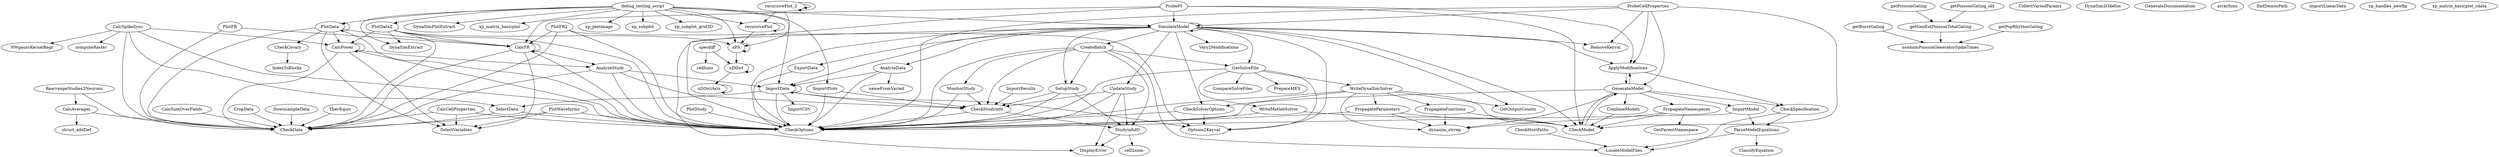 /* Created by mdot for Matlab */
digraph m2html {
  AnalyzeData -> CheckOptions;
  AnalyzeData -> ImportData;
  AnalyzeData -> nameFromVaried;
  AnalyzeStudy -> CheckData;
  AnalyzeStudy -> CheckOptions;
  AnalyzeStudy -> CheckStudyinfo;
  AnalyzeStudy -> ImportData;
  ApplyModifications -> CheckSpecification;
  ApplyModifications -> GenerateModel;
  CalcAverages -> CheckData;
  CalcAverages -> struct_addDef;
  CalcCellProperties -> CheckData;
  CalcCellProperties -> CheckOptions;
  CalcCellProperties -> SelectVariables;
  CalcFR -> AnalyzeStudy;
  CalcFR -> CalcFR;
  CalcFR -> CheckData;
  CalcFR -> CheckOptions;
  CalcFR -> SelectVariables;
  CalcPower -> AnalyzeStudy;
  CalcPower -> CalcPower;
  CalcPower -> CheckData;
  CalcPower -> CheckOptions;
  CalcPower -> SelectVariables;
  CalcSpikeSync -> CalcPower;
  CalcSpikeSync -> CheckData;
  CalcSpikeSync -> CheckOptions;
  CalcSpikeSync -> NWgaussKernelRegr;
  CalcSpikeSync -> SelectData;
  CalcSpikeSync -> computeRaster;
  CalcSumOverFields -> CheckData;
  CheckCovary -> IndexToBlocks;
  CheckHostPaths -> LocateModelFiles;
  CheckModel -> GenerateModel;
  CheckSolverOptions -> CheckOptions;
  CheckSolverOptions -> Options2Keyval;
  CheckSpecification -> LocateModelFiles;
  CheckSpecification -> ParseModelEquations;
  CheckStudyinfo -> CheckOptions;
  CheckStudyinfo -> StudyinfoIO;
  CombineModels -> CheckModel;
  CreateBatch -> CheckOptions;
  CreateBatch -> CheckStudyinfo;
  CreateBatch -> GetSolveFile;
  CreateBatch -> LocateModelFiles;
  CreateBatch -> MonitorStudy;
  CreateBatch -> SetupStudy;
  CreateBatch -> StudyinfoIO;
  CropData -> CheckData;
  DownsampleData -> CheckData;
  ExportData -> CheckOptions;
  GenerateModel -> ApplyModifications;
  GenerateModel -> CheckModel;
  GenerateModel -> CheckOptions;
  GenerateModel -> CheckSpecification;
  GenerateModel -> CombineModels;
  GenerateModel -> ImportModel;
  GenerateModel -> PropagateNamespaces;
  GenerateModel -> dynasim_strrep;
  GetSolveFile -> CheckOptions;
  GetSolveFile -> CompareSolveFiles;
  GetSolveFile -> Options2Keyval;
  GetSolveFile -> PrepareMEX;
  GetSolveFile -> WriteDynaSimSolver;
  GetSolveFile -> WriteMatlabSolver;
  ImportData -> CheckOptions;
  ImportData -> CheckStudyinfo;
  ImportData -> ImportCSV;
  ImportData -> ImportData;
  ImportData -> Options2Keyval;
  ImportData -> SelectData;
  ImportModel -> CheckOptions;
  ImportModel -> ParseModelEquations;
  ImportPlots -> CheckOptions;
  ImportPlots -> CheckStudyinfo;
  ImportResults -> CheckStudyinfo;
  MonitorStudy -> CheckOptions;
  MonitorStudy -> CheckStudyinfo;
  ParseModelEquations -> ClassifyEquation;
  ParseModelEquations -> LocateModelFiles;
  PlotData -> CalcFR;
  PlotData -> CalcPower;
  PlotData -> CheckCovary;
  PlotData -> CheckData;
  PlotData -> CheckOptions;
  PlotData -> PlotData;
  PlotData -> SelectVariables;
  PlotFR -> CalcFR;
  PlotFR -> CheckData;
  PlotFR2 -> CalcFR;
  PlotFR2 -> CheckData;
  PlotFR2 -> CheckOptions;
  PlotFR2 -> Options2Keyval;
  PlotStudy -> CheckOptions;
  PlotWaveforms -> CheckData;
  PlotWaveforms -> CheckOptions;
  PlotWaveforms -> SelectVariables;
  ProbeCellProperties -> ApplyModifications;
  ProbeCellProperties -> CheckModel;
  ProbeCellProperties -> CheckOptions;
  ProbeCellProperties -> GenerateModel;
  ProbeCellProperties -> RemoveKeyval;
  ProbeCellProperties -> SimulateModel;
  ProbeFI -> ApplyModifications;
  ProbeFI -> CalcFR;
  ProbeFI -> CheckModel;
  ProbeFI -> CheckOptions;
  ProbeFI -> SimulateModel;
  PropagateFunctions -> CheckModel;
  PropagateFunctions -> dynasim_strrep;
  PropagateNamespaces -> CheckModel;
  PropagateNamespaces -> GetParentNamespace;
  PropagateNamespaces -> dynasim_strrep;
  PropagateParameters -> CheckModel;
  PropagateParameters -> CheckOptions;
  PropagateParameters -> dynasim_strrep;
  RearrangeStudies2Neurons -> CalcAverages;
  RearrangeStudies2Neurons -> CheckData;
  SelectData -> CheckData;
  SelectData -> CheckOptions;
  SetupStudy -> CheckOptions;
  SetupStudy -> CheckStudyinfo;
  SetupStudy -> StudyinfoIO;
  SimulateModel -> AnalyzeData;
  SimulateModel -> ApplyModifications;
  SimulateModel -> CheckModel;
  SimulateModel -> CheckOptions;
  SimulateModel -> CheckSolverOptions;
  SimulateModel -> CreateBatch;
  SimulateModel -> DisplayError;
  SimulateModel -> ExportData;
  SimulateModel -> GetOutputCounts;
  SimulateModel -> GetSolveFile;
  SimulateModel -> ImportData;
  SimulateModel -> Options2Keyval;
  SimulateModel -> RemoveKeyval;
  SimulateModel -> SetupStudy;
  SimulateModel -> SimulateModel;
  SimulateModel -> UpdateStudy;
  SimulateModel -> Vary2Modifications;
  StudyinfoIO -> DisplayError;
  StudyinfoIO -> cell2num;
  ThevEquiv -> CheckData;
  UpdateStudy -> CheckOptions;
  UpdateStudy -> CheckStudyinfo;
  UpdateStudy -> DisplayError;
  UpdateStudy -> StudyinfoIO;
  WriteDynaSimSolver -> CheckModel;
  WriteDynaSimSolver -> CheckOptions;
  WriteDynaSimSolver -> CheckSolverOptions;
  WriteDynaSimSolver -> GetOutputCounts;
  WriteDynaSimSolver -> PropagateFunctions;
  WriteDynaSimSolver -> PropagateParameters;
  WriteDynaSimSolver -> dynasim_strrep;
  WriteMatlabSolver -> CheckModel;
  WriteMatlabSolver -> CheckOptions;
  getBurstGating -> nonhomPoissonGeneratorSpikeTimes;
  getGenExtPoissonTotalGating -> nonhomPoissonGeneratorSpikeTimes;
  getPoissonGating -> getGenExtPoissonTotalGating;
  getPoissonGating_old -> getGenExtPoissonTotalGating;
  getPopRhythmGating -> nonhomPoissonGeneratorSpikeTimes;
  specdiff -> cellfunu;
  specdiff -> nDDict;
  PlotData2 -> CalcFR;
  PlotData2 -> CalcPower;
  PlotData2 -> CheckData;
  PlotData2 -> CheckOptions;
  PlotData2 -> xPlt;
  PlotData2 -> DynaSimExtract;
  nDDict -> nDDict;
  nDDict -> nDDictAxis;
  recursivePlot -> recursivePlot;
  recursivePlot -> xPlt;
  recursivePlot_2 -> recursivePlot;
  recursivePlot_2 -> xPlt;
  xPlt -> nDDict;
  xPlt -> xPlt;
  nDDictAxis -> nDDictAxis;
  debug_testing_script -> ImportData;
  debug_testing_script -> ImportPlots;
  debug_testing_script -> PlotData;
  debug_testing_script -> SimulateModel;
  debug_testing_script -> PlotData2;
  debug_testing_script -> recursivePlot;
  debug_testing_script -> xPlt;
  debug_testing_script -> DynaSimExtract;
  debug_testing_script -> DynaSimPlotExtract;
  debug_testing_script -> xp_matrix_basicplot;
  debug_testing_script -> xp_plotimage;
  debug_testing_script -> xp_subplot;
  debug_testing_script -> xp_subplot_grid3D;
  recursivePlot_2 -> recursivePlot_2;
  recursivePlot_2 -> recursivePlot_2;

  AnalyzeData [URL="functions/AnalyzeData.html"];
  AnalyzeStudy [URL="functions/AnalyzeStudy.html"];
  ApplyModifications [URL="functions/ApplyModifications.html"];
  CalcAverages [URL="functions/CalcAverages.html"];
  CalcCellProperties [URL="functions/CalcCellProperties.html"];
  CalcFR [URL="functions/CalcFR.html"];
  CalcPower [URL="functions/CalcPower.html"];
  CalcSpikeSync [URL="functions/CalcSpikeSync.html"];
  CalcSumOverFields [URL="functions/CalcSumOverFields.html"];
  CheckCovary [URL="functions/CheckCovary.html"];
  CheckData [URL="functions/CheckData.html"];
  CheckHostPaths [URL="functions/CheckHostPaths.html"];
  CheckModel [URL="functions/CheckModel.html"];
  CheckOptions [URL="functions/CheckOptions.html"];
  CheckSolverOptions [URL="functions/CheckSolverOptions.html"];
  CheckSpecification [URL="functions/CheckSpecification.html"];
  CheckStudyinfo [URL="functions/CheckStudyinfo.html"];
  ClassifyEquation [URL="functions/ClassifyEquation.html"];
  CollectVariedParams [URL="functions/CollectVariedParams.html"];
  CombineModels [URL="functions/CombineModels.html"];
  CompareSolveFiles [URL="functions/CompareSolveFiles.html"];
  CreateBatch [URL="functions/CreateBatch.html"];
  CropData [URL="functions/CropData.html"];
  DisplayError [URL="functions/DisplayError.html"];
  DownsampleData [URL="functions/DownsampleData.html"];
  DynaSim2Odefun [URL="functions/DynaSim2Odefun.html"];
  ExportData [URL="functions/ExportData.html"];
  GenerateDocumentation [URL="functions/GenerateDocumentation.html"];
  GenerateModel [URL="functions/GenerateModel.html"];
  GetOutputCounts [URL="functions/GetOutputCounts.html"];
  GetParentNamespace [URL="functions/GetParentNamespace.html"];
  GetSolveFile [URL="functions/GetSolveFile.html"];
  ImportCSV [URL="functions/ImportCSV.html"];
  ImportData [URL="functions/ImportData.html"];
  ImportModel [URL="functions/ImportModel.html"];
  ImportPlots [URL="functions/ImportPlots.html"];
  ImportResults [URL="functions/ImportResults.html"];
  IndexToBlocks [URL="functions/IndexToBlocks.html"];
  LocateModelFiles [URL="functions/LocateModelFiles.html"];
  MonitorStudy [URL="functions/MonitorStudy.html"];
  NWgaussKernelRegr [URL="functions/NWgaussKernelRegr.html"];
  Options2Keyval [URL="functions/Options2Keyval.html"];
  ParseModelEquations [URL="functions/ParseModelEquations.html"];
  PlotData [URL="functions/PlotData.html"];
  PlotFR [URL="functions/PlotFR.html"];
  PlotFR2 [URL="functions/PlotFR2.html"];
  PlotStudy [URL="functions/PlotStudy.html"];
  PlotWaveforms [URL="functions/PlotWaveforms.html"];
  PrepareMEX [URL="functions/PrepareMEX.html"];
  ProbeCellProperties [URL="functions/ProbeCellProperties.html"];
  ProbeFI [URL="functions/ProbeFI.html"];
  PropagateFunctions [URL="functions/PropagateFunctions.html"];
  PropagateNamespaces [URL="functions/PropagateNamespaces.html"];
  PropagateParameters [URL="functions/PropagateParameters.html"];
  RearrangeStudies2Neurons [URL="functions/RearrangeStudies2Neurons.html"];
  RemoveKeyval [URL="functions/RemoveKeyval.html"];
  SelectData [URL="functions/SelectData.html"];
  SelectVariables [URL="functions/SelectVariables.html"];
  SetupStudy [URL="functions/SetupStudy.html"];
  SimulateModel [URL="functions/SimulateModel.html"];
  StudyinfoIO [URL="functions/StudyinfoIO.html"];
  ThevEquiv [URL="functions/ThevEquiv.html"];
  UpdateStudy [URL="functions/UpdateStudy.html"];
  Vary2Modifications [URL="functions/Vary2Modifications.html"];
  WriteDynaSimSolver [URL="functions/WriteDynaSimSolver.html"];
  WriteMatlabSolver [URL="functions/WriteMatlabSolver.html"];
  arrayfunu [URL="functions/arrayfunu.html"];
  cell2num [URL="functions/cell2num.html"];
  cellfunu [URL="functions/cellfunu.html"];
  computeRaster [URL="functions/computeRaster.html"];
  dynasim_strrep [URL="functions/dynasim_strrep.html"];
  findDemosPath [URL="functions/findDemosPath.html"];
  getBurstGating [URL="functions/getBurstGating.html"];
  getGenExtPoissonTotalGating [URL="functions/getGenExtPoissonTotalGating.html"];
  getPoissonGating [URL="functions/getPoissonGating.html"];
  getPoissonGating_old [URL="functions/getPoissonGating_old.html"];
  getPopRhythmGating [URL="functions/getPopRhythmGating.html"];
  nameFromVaried [URL="functions/nameFromVaried.html"];
  nonhomPoissonGeneratorSpikeTimes [URL="functions/nonhomPoissonGeneratorSpikeTimes.html"];
  specdiff [URL="functions/specdiff.html"];
  struct_addDef [URL="functions/struct_addDef.html"];
  PlotData2 [URL="functions_xPlt/PlotData2.html"];
  importLinearData [URL="functions_xPlt/classes/@nDDict/importLinearData.html"];
  nDDict [URL="functions_xPlt/classes/@nDDict/nDDict.html"];
  recursivePlot [URL="functions_xPlt/classes/@xPlt/recursivePlot.html"];
  recursivePlot_2 [URL="functions_xPlt/classes/@xPlt/recursivePlot_2.html"];
  xPlt [URL="functions_xPlt/classes/@xPlt/xPlt.html"];
  nDDictAxis [URL="functions_xPlt/classes/nDDictAxis.html"];
  debug_testing_script [URL="functions_xPlt/debug_testing_script.html"];
  DynaSimExtract [URL="functions_xPlt/functions/DynaSimExtract.html"];
  DynaSimPlotExtract [URL="functions_xPlt/functions/DynaSimPlotExtract.html"];
  recursivePlot_2 [URL="functions_xPlt/functions/recursivePlot_2.html"];
  xp_handles_newfig [URL="functions_xPlt/library_plots/xp_handles_newfig.html"];
  xp_matrix_basicplot [URL="functions_xPlt/library_plots/xp_matrix_basicplot.html"];
  xp_matrix_basicplot_cdata [URL="functions_xPlt/library_plots/xp_matrix_basicplot_cdata.html"];
  xp_plotimage [URL="functions_xPlt/library_plots/xp_plotimage.html"];
  xp_subplot [URL="functions_xPlt/library_plots/xp_subplot.html"];
  xp_subplot_grid3D [URL="functions_xPlt/library_plots/xp_subplot_grid3D.html"];
}